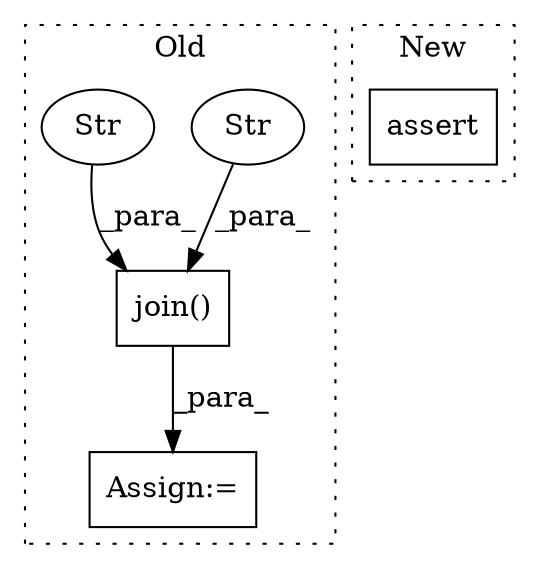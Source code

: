 digraph G {
subgraph cluster0 {
1 [label="join()" a="75" s="6345,6376" l="13,1" shape="box"];
3 [label="Assign:=" a="68" s="6328" l="3" shape="box"];
4 [label="Str" a="66" s="6368" l="8" shape="ellipse"];
5 [label="Str" a="66" s="6358" l="8" shape="ellipse"];
label = "Old";
style="dotted";
}
subgraph cluster1 {
2 [label="assert" a="65" s="5694" l="7" shape="box"];
label = "New";
style="dotted";
}
1 -> 3 [label="_para_"];
4 -> 1 [label="_para_"];
5 -> 1 [label="_para_"];
}